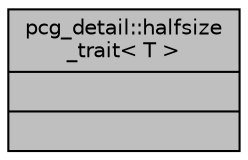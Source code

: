 digraph "pcg_detail::halfsize_trait&lt; T &gt;"
{
 // INTERACTIVE_SVG=YES
  bgcolor="transparent";
  edge [fontname="Helvetica",fontsize="10",labelfontname="Helvetica",labelfontsize="10"];
  node [fontname="Helvetica",fontsize="10",shape=record];
  Node1 [label="{pcg_detail::halfsize\l_trait\< T \>\n||}",height=0.2,width=0.4,color="black", fillcolor="grey75", style="filled" fontcolor="black"];
}
